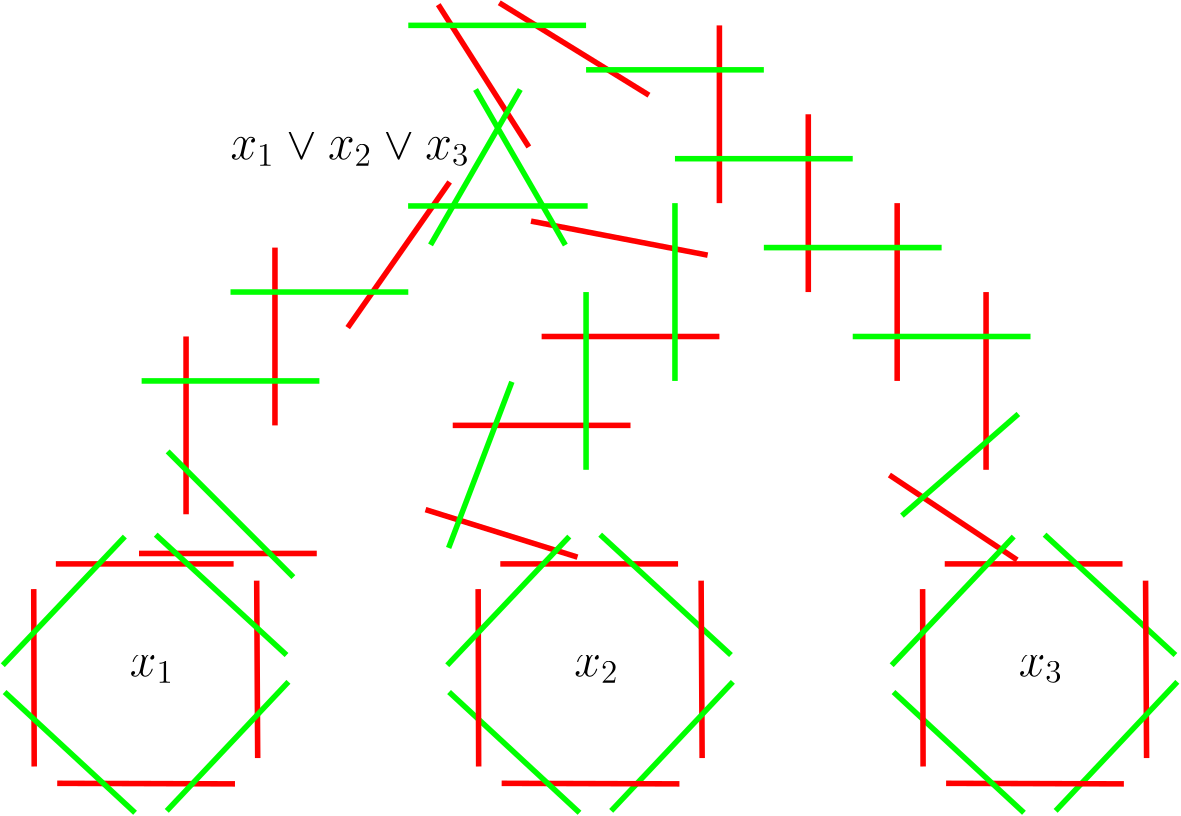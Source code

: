 <?xml version="1.0"?>
<!DOCTYPE ipe SYSTEM "ipe.dtd">
<ipe version="70107" creator="Ipe 7.1.10">
<info created="D:20180105170659" modified="D:20180105175218"/>
<ipestyle name="basic">
<symbol name="arrow/arc(spx)">
<path stroke="sym-stroke" fill="sym-stroke" pen="sym-pen">
0 0 m
-1 0.333 l
-1 -0.333 l
h
</path>
</symbol>
<symbol name="arrow/farc(spx)">
<path stroke="sym-stroke" fill="white" pen="sym-pen">
0 0 m
-1 0.333 l
-1 -0.333 l
h
</path>
</symbol>
<symbol name="arrow/ptarc(spx)">
<path stroke="sym-stroke" fill="sym-stroke" pen="sym-pen">
0 0 m
-1 0.333 l
-0.8 0 l
-1 -0.333 l
h
</path>
</symbol>
<symbol name="arrow/fptarc(spx)">
<path stroke="sym-stroke" fill="white" pen="sym-pen">
0 0 m
-1 0.333 l
-0.8 0 l
-1 -0.333 l
h
</path>
</symbol>
<symbol name="mark/circle(sx)" transformations="translations">
<path fill="sym-stroke">
0.6 0 0 0.6 0 0 e
0.4 0 0 0.4 0 0 e
</path>
</symbol>
<symbol name="mark/disk(sx)" transformations="translations">
<path fill="sym-stroke">
0.6 0 0 0.6 0 0 e
</path>
</symbol>
<symbol name="mark/fdisk(sfx)" transformations="translations">
<group>
<path fill="sym-fill">
0.5 0 0 0.5 0 0 e
</path>
<path fill="sym-stroke" fillrule="eofill">
0.6 0 0 0.6 0 0 e
0.4 0 0 0.4 0 0 e
</path>
</group>
</symbol>
<symbol name="mark/box(sx)" transformations="translations">
<path fill="sym-stroke" fillrule="eofill">
-0.6 -0.6 m
0.6 -0.6 l
0.6 0.6 l
-0.6 0.6 l
h
-0.4 -0.4 m
0.4 -0.4 l
0.4 0.4 l
-0.4 0.4 l
h
</path>
</symbol>
<symbol name="mark/square(sx)" transformations="translations">
<path fill="sym-stroke">
-0.6 -0.6 m
0.6 -0.6 l
0.6 0.6 l
-0.6 0.6 l
h
</path>
</symbol>
<symbol name="mark/fsquare(sfx)" transformations="translations">
<group>
<path fill="sym-fill">
-0.5 -0.5 m
0.5 -0.5 l
0.5 0.5 l
-0.5 0.5 l
h
</path>
<path fill="sym-stroke" fillrule="eofill">
-0.6 -0.6 m
0.6 -0.6 l
0.6 0.6 l
-0.6 0.6 l
h
-0.4 -0.4 m
0.4 -0.4 l
0.4 0.4 l
-0.4 0.4 l
h
</path>
</group>
</symbol>
<symbol name="mark/cross(sx)" transformations="translations">
<group>
<path fill="sym-stroke">
-0.43 -0.57 m
0.57 0.43 l
0.43 0.57 l
-0.57 -0.43 l
h
</path>
<path fill="sym-stroke">
-0.43 0.57 m
0.57 -0.43 l
0.43 -0.57 l
-0.57 0.43 l
h
</path>
</group>
</symbol>
<symbol name="arrow/fnormal(spx)">
<path stroke="sym-stroke" fill="white" pen="sym-pen">
0 0 m
-1 0.333 l
-1 -0.333 l
h
</path>
</symbol>
<symbol name="arrow/pointed(spx)">
<path stroke="sym-stroke" fill="sym-stroke" pen="sym-pen">
0 0 m
-1 0.333 l
-0.8 0 l
-1 -0.333 l
h
</path>
</symbol>
<symbol name="arrow/fpointed(spx)">
<path stroke="sym-stroke" fill="white" pen="sym-pen">
0 0 m
-1 0.333 l
-0.8 0 l
-1 -0.333 l
h
</path>
</symbol>
<symbol name="arrow/linear(spx)">
<path stroke="sym-stroke" pen="sym-pen">
-1 0.333 m
0 0 l
-1 -0.333 l
</path>
</symbol>
<symbol name="arrow/fdouble(spx)">
<path stroke="sym-stroke" fill="white" pen="sym-pen">
0 0 m
-1 0.333 l
-1 -0.333 l
h
-1 0 m
-2 0.333 l
-2 -0.333 l
h
</path>
</symbol>
<symbol name="arrow/double(spx)">
<path stroke="sym-stroke" fill="sym-stroke" pen="sym-pen">
0 0 m
-1 0.333 l
-1 -0.333 l
h
-1 0 m
-2 0.333 l
-2 -0.333 l
h
</path>
</symbol>
<pen name="heavier" value="0.8"/>
<pen name="fat" value="1.2"/>
<pen name="ultrafat" value="2"/>
<symbolsize name="large" value="5"/>
<symbolsize name="small" value="2"/>
<symbolsize name="tiny" value="1.1"/>
<arrowsize name="large" value="10"/>
<arrowsize name="small" value="5"/>
<arrowsize name="tiny" value="3"/>
<color name="red" value="1 0 0"/>
<color name="green" value="0 1 0"/>
<color name="blue" value="0 0 1"/>
<color name="yellow" value="1 1 0"/>
<color name="orange" value="1 0.647 0"/>
<color name="gold" value="1 0.843 0"/>
<color name="purple" value="0.627 0.125 0.941"/>
<color name="gray" value="0.745"/>
<color name="brown" value="0.647 0.165 0.165"/>
<color name="navy" value="0 0 0.502"/>
<color name="pink" value="1 0.753 0.796"/>
<color name="seagreen" value="0.18 0.545 0.341"/>
<color name="turquoise" value="0.251 0.878 0.816"/>
<color name="violet" value="0.933 0.51 0.933"/>
<color name="darkblue" value="0 0 0.545"/>
<color name="darkcyan" value="0 0.545 0.545"/>
<color name="darkgray" value="0.663"/>
<color name="darkgreen" value="0 0.392 0"/>
<color name="darkmagenta" value="0.545 0 0.545"/>
<color name="darkorange" value="1 0.549 0"/>
<color name="darkred" value="0.545 0 0"/>
<color name="lightblue" value="0.678 0.847 0.902"/>
<color name="lightcyan" value="0.878 1 1"/>
<color name="lightgray" value="0.827"/>
<color name="lightgreen" value="0.565 0.933 0.565"/>
<color name="lightyellow" value="1 1 0.878"/>
<dashstyle name="dashed" value="[4] 0"/>
<dashstyle name="dotted" value="[1 3] 0"/>
<dashstyle name="dash dotted" value="[4 2 1 2] 0"/>
<dashstyle name="dash dot dotted" value="[4 2 1 2 1 2] 0"/>
<textsize name="large" value="\large"/>
<textsize name="Large" value="\Large"/>
<textsize name="LARGE" value="\LARGE"/>
<textsize name="huge" value="\huge"/>
<textsize name="Huge" value="\Huge"/>
<textsize name="small" value="\small"/>
<textsize name="footnote" value="\footnotesize"/>
<textsize name="tiny" value="\tiny"/>
<textstyle name="center" begin="\begin{center}" end="\end{center}"/>
<textstyle name="itemize" begin="\begin{itemize}" end="\end{itemize}"/>
<textstyle name="item" begin="\begin{itemize}\item{}" end="\end{itemize}"/>
<gridsize name="4 pts" value="4"/>
<gridsize name="8 pts (~3 mm)" value="8"/>
<gridsize name="16 pts (~6 mm)" value="16"/>
<gridsize name="32 pts (~12 mm)" value="32"/>
<gridsize name="10 pts (~3.5 mm)" value="10"/>
<gridsize name="20 pts (~7 mm)" value="20"/>
<gridsize name="14 pts (~5 mm)" value="14"/>
<gridsize name="28 pts (~10 mm)" value="28"/>
<gridsize name="56 pts (~20 mm)" value="56"/>
<anglesize name="90 deg" value="90"/>
<anglesize name="60 deg" value="60"/>
<anglesize name="45 deg" value="45"/>
<anglesize name="30 deg" value="30"/>
<anglesize name="22.5 deg" value="22.5"/>
<opacity name="10%" value="0.1"/>
<opacity name="30%" value="0.3"/>
<opacity name="50%" value="0.5"/>
<opacity name="75%" value="0.75"/>
<tiling name="falling" angle="-60" step="4" width="1"/>
<tiling name="rising" angle="30" step="4" width="1"/>
</ipestyle>
<page>
<layer name="alpha"/>
<view layers="alpha" active="alpha"/>
<path layer="alpha" matrix="0.962328 0.271891 -0.271891 0.962328 176.214 -108.684" stroke="red" pen="ultrafat">
473.73 577.173 m
437.798 619.094 l
</path>
<path matrix="0.981218 -0.192901 0.192901 0.981218 -119.885 67.8332" stroke="red" pen="ultrafat">
290.703 698.894 m
355.467 699.148 l
</path>
<path matrix="0.252488 0 0 0.252488 223.616 557.55" stroke="green" pen="ultrafat">
320 576 m
384 576 l
</path>
<path matrix="0.252488 0 0 0.252488 223.616 557.55" stroke="green" pen="ultrafat">
256.034 686.831 m
224.131 742.089 l
</path>
<path matrix="0.252488 0 0 0.252488 223.616 557.55" stroke="green" pen="ultrafat">
320 576 m
352.184 520.255 l
</path>
<path matrix="0.252488 0 0 0.252488 223.616 557.55" stroke="green" pen="ultrafat">
192 576 m
159.952 520.491 l
</path>
<path matrix="1 0 0 1 -62.877 -193.866" stroke="red" pen="ultrafat">
192 768 m
256 768 l
</path>
<path matrix="1 0 0 1 -62.877 -193.866" stroke="red" pen="ultrafat">
264.299 761.967 m
264.663 698.102 l
</path>
<path matrix="-0.999995 0.00301141 -0.00301141 -0.999995 387.922 1262.36" stroke="red" pen="ultrafat">
192 768 m
256 768 l
</path>
<path matrix="-0.999995 0.00301141 -0.00301141 -0.999995 387.922 1262.36" stroke="red" pen="ultrafat">
264.299 761.967 m
264.663 698.102 l
</path>
<text matrix="1 0 0 1 -66.509 -190.894" transformations="translations" pos="222.271 724.784" stroke="black" type="label" width="15.93" height="7.415" depth="2.58" valign="baseline" size="LARGE">$x_1$</text>
<path matrix="1 0 0 1 97.123 -193.866" stroke="red" pen="ultrafat">
192 768 m
256 768 l
</path>
<path matrix="1 0 0 1 97.123 -193.866" stroke="green" pen="ultrafat">
227.944 778.519 m
275.039 735.193 l
</path>
<path matrix="1 0 0 1 97.123 -193.866" stroke="red" pen="ultrafat">
264.299 761.967 m
264.663 698.102 l
</path>
<path matrix="1 0 0 1 97.123 -193.866" stroke="green" pen="ultrafat">
275.723 725.54 m
231.922 679.09 l
</path>
<path matrix="-0.999995 0.00301141 -0.00301141 -0.999995 547.922 1262.36" stroke="red" pen="ultrafat">
192 768 m
256 768 l
</path>
<path matrix="-0.999995 0.00301141 -0.00301141 -0.999995 547.922 1262.36" stroke="green" pen="ultrafat">
227.944 778.519 m
275.039 735.193 l
</path>
<path matrix="-0.999995 0.00301141 -0.00301141 -0.999995 547.922 1262.36" stroke="red" pen="ultrafat">
264.299 761.967 m
264.663 698.102 l
</path>
<text matrix="1 0 0 1 93.4911 -190.894" transformations="translations" pos="222.271 724.784" stroke="black" type="label" width="15.93" height="7.415" depth="2.58" valign="baseline" size="LARGE">$x_2$</text>
<path matrix="1 0 0 1 257.123 -193.866" stroke="red" pen="ultrafat">
192 768 m
256 768 l
</path>
<path matrix="1 0 0 1 257.123 -193.866" stroke="green" pen="ultrafat">
227.944 778.519 m
275.039 735.193 l
</path>
<path matrix="1 0 0 1 257.123 -193.866" stroke="red" pen="ultrafat">
264.299 761.967 m
264.663 698.102 l
</path>
<path matrix="1 0 0 1 257.123 -193.866" stroke="green" pen="ultrafat">
275.723 725.54 m
231.922 679.09 l
</path>
<path matrix="-0.999995 0.00301141 -0.00301141 -0.999995 707.922 1262.36" stroke="red" pen="ultrafat">
192 768 m
256 768 l
</path>
<path matrix="-0.999995 0.00301141 -0.00301141 -0.999995 707.922 1262.36" stroke="green" pen="ultrafat">
227.944 778.519 m
275.039 735.193 l
</path>
<path matrix="-0.999995 0.00301141 -0.00301141 -0.999995 707.922 1262.36" stroke="red" pen="ultrafat">
264.299 761.967 m
264.663 698.102 l
</path>
<path matrix="-0.999995 0.00301141 -0.00301141 -0.999995 707.922 1262.36" stroke="green" pen="ultrafat">
275.723 725.54 m
231.922 679.09 l
</path>
<text matrix="1 0 0 1 253.491 -190.894" transformations="translations" pos="222.271 724.784" stroke="black" type="label" width="15.93" height="7.415" depth="2.58" valign="baseline" size="LARGE">$x_3$</text>
<path matrix="0.819279 -0.573395 0.573395 0.819279 -351.692 268.53" stroke="red" pen="ultrafat">
256 720 m
256 656 l
</path>
<path stroke="red" pen="ultrafat">
208 688 m
208 624 l
</path>
<path stroke="red" pen="ultrafat">
176 656 m
176 592 l
</path>
<path matrix="1 0 0 1 -0.942996 1.88599" stroke="red" pen="ultrafat">
160 576 m
224 576 l
</path>
<path matrix="1 0 0 1 -62.877 -193.866" stroke="green" pen="ultrafat">
227.944 778.519 m
275.039 735.193 l
</path>
<path matrix="1 0 0 1 -62.877 -193.866" stroke="green" pen="ultrafat">
275.723 725.54 m
231.922 679.09 l
</path>
<path matrix="-0.999995 0.00301141 -0.00301141 -0.999995 387.922 1262.36" stroke="green" pen="ultrafat">
227.944 778.519 m
275.039 735.193 l
</path>
<path matrix="-0.999995 0.00301141 -0.00301141 -0.999995 387.922 1262.36" stroke="green" pen="ultrafat">
275.723 725.54 m
231.922 679.09 l
</path>
<path stroke="green" pen="ultrafat">
256 672 m
192 672 l
</path>
<path stroke="green" pen="ultrafat">
224 640 m
160 640 l
</path>
<path matrix="0.707107 -0.707107 0.707107 0.707107 -362.372 309.157" stroke="green" pen="ultrafat">
160 592 m
224 592 l
</path>
<path matrix="0.252488 0 0 0.252488 223.616 557.55" stroke="green" pen="ultrafat">
192 576 m
128 576 l
</path>
<path stroke="red" pen="ultrafat">
368 656 m
304 656 l
</path>
<path stroke="red" pen="ultrafat">
336 624 m
272 624 l
</path>
<path matrix="0.994272 0.106877 -0.106877 0.994272 63.6532 -29.6976" stroke="red" pen="ultrafat">
316.609 575.715 m
264.036 598.573 l
</path>
<path matrix="-0.999995 0.00301141 -0.00301141 -0.999995 547.922 1262.36" stroke="green" pen="ultrafat">
275.723 725.54 m
231.922 679.09 l
</path>
<path stroke="green" pen="ultrafat">
352 704 m
352 640 l
</path>
<path stroke="green" pen="ultrafat">
320 672 m
320 608 l
320 608 l
</path>
<path matrix="0.934526 -0.355895 0.355895 0.934526 -203.623 144.084" stroke="green" pen="ultrafat">
288 640 m
288 576 l
</path>
<path stroke="red" pen="ultrafat">
299.391 724.23 m
266.786 775.467 l
</path>
<path stroke="red" pen="ultrafat">
288.745 776.133 m
342.643 742.862 l
</path>
<path stroke="red" pen="ultrafat">
368 768 m
368 704 l
</path>
<path stroke="red" pen="ultrafat">
400 736 m
400 672 l
</path>
<path stroke="red" pen="ultrafat">
432 704 m
432 640 l
</path>
<path stroke="red" pen="ultrafat">
464 672 m
464 608 l
</path>
<path stroke="green" pen="ultrafat">
256 768 m
320 768 l
</path>
<path stroke="green" pen="ultrafat">
320 752 m
384 752 l
</path>
<path stroke="green" pen="ultrafat">
352 720 m
416 720 l
</path>
<path stroke="green" pen="ultrafat">
384 688 m
448 688 l
</path>
<path stroke="green" pen="ultrafat">
416 656 m
480 656 l
</path>
<path matrix="0.252488 0 0 0.252488 223.616 557.55" stroke="green" pen="ultrafat">
256.034 686.831 m
287.932 742.08 l
</path>
<path matrix="0.252488 0 0 0.252488 223.616 557.55" stroke="green" pen="ultrafat">
192 576.039 m
256.034 686.831 l
320 576 l
192 576.039 l
</path>
<path matrix="1 0 0 1 -4.09487 -5.63045" stroke="green" pen="ultrafat">
479.719 633.733 m
437.798 597.136 l
</path>
<text matrix="1 0 0 1 -16 0" transformations="translations" pos="208 720" stroke="black" type="label" width="86.047" height="9.566" depth="2.58" valign="baseline" size="LARGE">$x_1 \lor x_2 \lor x_3$</text>
</page>
</ipe>
